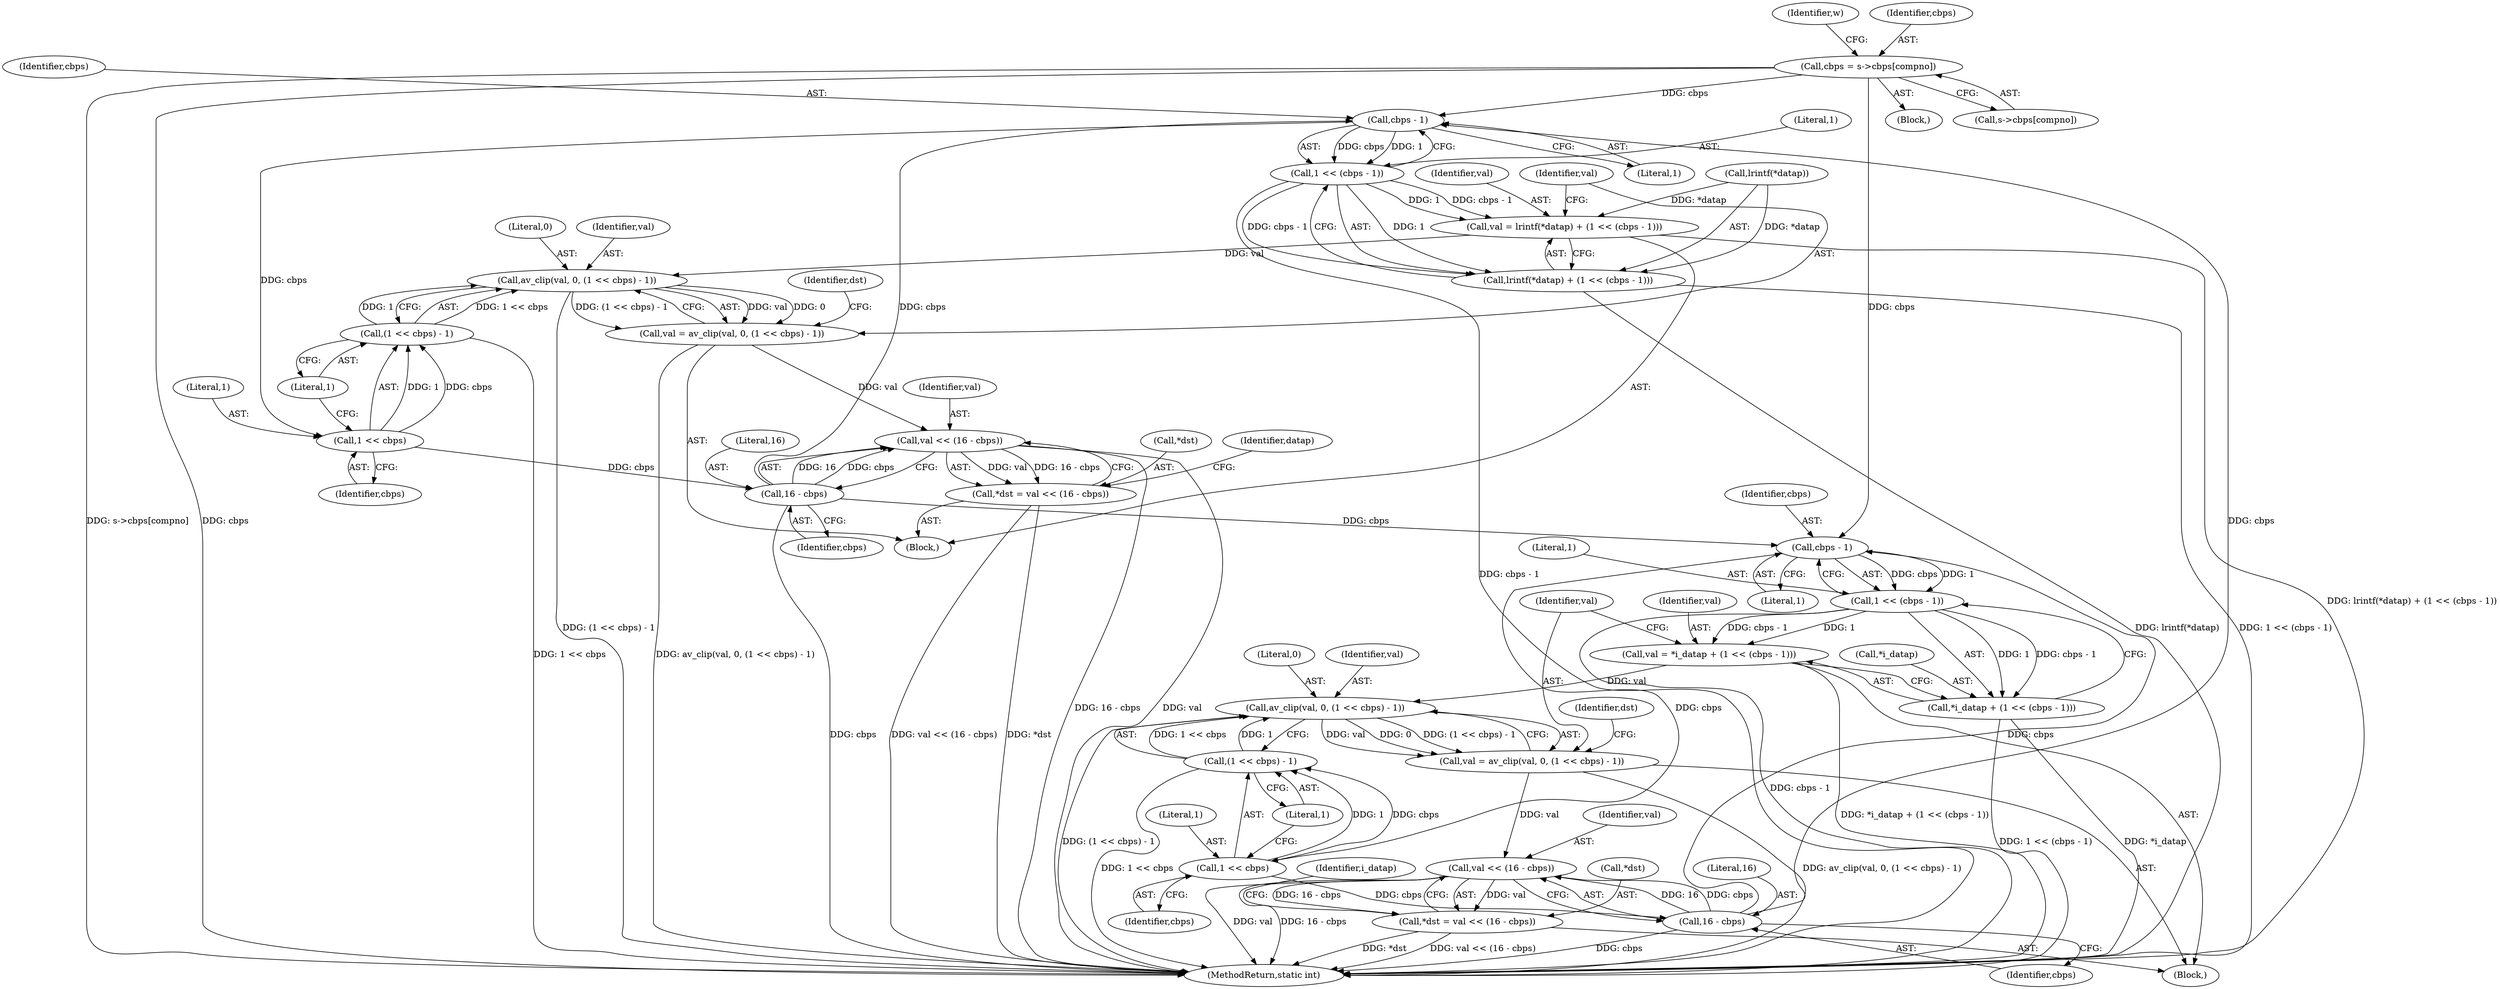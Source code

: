 digraph "0_FFmpeg_fe448cd28d674c3eff3072552eae366d0b659ce9@array" {
"1000827" [label="(Call,cbps = s->cbps[compno])"];
"1001029" [label="(Call,cbps - 1)"];
"1001027" [label="(Call,1 << (cbps - 1))"];
"1001021" [label="(Call,val = lrintf(*datap) + (1 << (cbps - 1)))"];
"1001034" [label="(Call,av_clip(val, 0, (1 << cbps) - 1))"];
"1001032" [label="(Call,val = av_clip(val, 0, (1 << cbps) - 1))"];
"1001045" [label="(Call,val << (16 - cbps))"];
"1001042" [label="(Call,*dst = val << (16 - cbps))"];
"1001023" [label="(Call,lrintf(*datap) + (1 << (cbps - 1)))"];
"1001038" [label="(Call,1 << cbps)"];
"1001037" [label="(Call,(1 << cbps) - 1)"];
"1001047" [label="(Call,16 - cbps)"];
"1001077" [label="(Call,cbps - 1)"];
"1001075" [label="(Call,1 << (cbps - 1))"];
"1001070" [label="(Call,val = *i_datap + (1 << (cbps - 1)))"];
"1001082" [label="(Call,av_clip(val, 0, (1 << cbps) - 1))"];
"1001080" [label="(Call,val = av_clip(val, 0, (1 << cbps) - 1))"];
"1001093" [label="(Call,val << (16 - cbps))"];
"1001090" [label="(Call,*dst = val << (16 - cbps))"];
"1001072" [label="(Call,*i_datap + (1 << (cbps - 1)))"];
"1001086" [label="(Call,1 << cbps)"];
"1001085" [label="(Call,(1 << cbps) - 1)"];
"1001095" [label="(Call,16 - cbps)"];
"1001037" [label="(Call,(1 << cbps) - 1)"];
"1001079" [label="(Literal,1)"];
"1001043" [label="(Call,*dst)"];
"1001093" [label="(Call,val << (16 - cbps))"];
"1001041" [label="(Literal,1)"];
"1000796" [label="(Block,)"];
"1001039" [label="(Literal,1)"];
"1001081" [label="(Identifier,val)"];
"1001082" [label="(Call,av_clip(val, 0, (1 << cbps) - 1))"];
"1001033" [label="(Identifier,val)"];
"1001092" [label="(Identifier,dst)"];
"1001073" [label="(Call,*i_datap)"];
"1001019" [label="(Block,)"];
"1001042" [label="(Call,*dst = val << (16 - cbps))"];
"1001044" [label="(Identifier,dst)"];
"1001028" [label="(Literal,1)"];
"1001051" [label="(Identifier,datap)"];
"1001084" [label="(Literal,0)"];
"1001088" [label="(Identifier,cbps)"];
"1001085" [label="(Call,(1 << cbps) - 1)"];
"1001094" [label="(Identifier,val)"];
"1001114" [label="(MethodReturn,static int)"];
"1001035" [label="(Identifier,val)"];
"1001038" [label="(Call,1 << cbps)"];
"1001077" [label="(Call,cbps - 1)"];
"1000829" [label="(Call,s->cbps[compno])"];
"1001080" [label="(Call,val = av_clip(val, 0, (1 << cbps) - 1))"];
"1001032" [label="(Call,val = av_clip(val, 0, (1 << cbps) - 1))"];
"1000836" [label="(Identifier,w)"];
"1001027" [label="(Call,1 << (cbps - 1))"];
"1001031" [label="(Literal,1)"];
"1000827" [label="(Call,cbps = s->cbps[compno])"];
"1001048" [label="(Literal,16)"];
"1001075" [label="(Call,1 << (cbps - 1))"];
"1001083" [label="(Identifier,val)"];
"1001030" [label="(Identifier,cbps)"];
"1001090" [label="(Call,*dst = val << (16 - cbps))"];
"1001096" [label="(Literal,16)"];
"1001040" [label="(Identifier,cbps)"];
"1001071" [label="(Identifier,val)"];
"1001078" [label="(Identifier,cbps)"];
"1001068" [label="(Block,)"];
"1000828" [label="(Identifier,cbps)"];
"1001034" [label="(Call,av_clip(val, 0, (1 << cbps) - 1))"];
"1001076" [label="(Literal,1)"];
"1001049" [label="(Identifier,cbps)"];
"1001029" [label="(Call,cbps - 1)"];
"1001099" [label="(Identifier,i_datap)"];
"1001036" [label="(Literal,0)"];
"1001023" [label="(Call,lrintf(*datap) + (1 << (cbps - 1)))"];
"1001022" [label="(Identifier,val)"];
"1001024" [label="(Call,lrintf(*datap))"];
"1001045" [label="(Call,val << (16 - cbps))"];
"1001087" [label="(Literal,1)"];
"1001046" [label="(Identifier,val)"];
"1001047" [label="(Call,16 - cbps)"];
"1001095" [label="(Call,16 - cbps)"];
"1001086" [label="(Call,1 << cbps)"];
"1001089" [label="(Literal,1)"];
"1001072" [label="(Call,*i_datap + (1 << (cbps - 1)))"];
"1001097" [label="(Identifier,cbps)"];
"1001070" [label="(Call,val = *i_datap + (1 << (cbps - 1)))"];
"1001021" [label="(Call,val = lrintf(*datap) + (1 << (cbps - 1)))"];
"1001091" [label="(Call,*dst)"];
"1000827" -> "1000796"  [label="AST: "];
"1000827" -> "1000829"  [label="CFG: "];
"1000828" -> "1000827"  [label="AST: "];
"1000829" -> "1000827"  [label="AST: "];
"1000836" -> "1000827"  [label="CFG: "];
"1000827" -> "1001114"  [label="DDG: s->cbps[compno]"];
"1000827" -> "1001114"  [label="DDG: cbps"];
"1000827" -> "1001029"  [label="DDG: cbps"];
"1000827" -> "1001077"  [label="DDG: cbps"];
"1001029" -> "1001027"  [label="AST: "];
"1001029" -> "1001031"  [label="CFG: "];
"1001030" -> "1001029"  [label="AST: "];
"1001031" -> "1001029"  [label="AST: "];
"1001027" -> "1001029"  [label="CFG: "];
"1001029" -> "1001027"  [label="DDG: cbps"];
"1001029" -> "1001027"  [label="DDG: 1"];
"1001047" -> "1001029"  [label="DDG: cbps"];
"1001095" -> "1001029"  [label="DDG: cbps"];
"1001029" -> "1001038"  [label="DDG: cbps"];
"1001027" -> "1001023"  [label="AST: "];
"1001028" -> "1001027"  [label="AST: "];
"1001023" -> "1001027"  [label="CFG: "];
"1001027" -> "1001114"  [label="DDG: cbps - 1"];
"1001027" -> "1001021"  [label="DDG: 1"];
"1001027" -> "1001021"  [label="DDG: cbps - 1"];
"1001027" -> "1001023"  [label="DDG: 1"];
"1001027" -> "1001023"  [label="DDG: cbps - 1"];
"1001021" -> "1001019"  [label="AST: "];
"1001021" -> "1001023"  [label="CFG: "];
"1001022" -> "1001021"  [label="AST: "];
"1001023" -> "1001021"  [label="AST: "];
"1001033" -> "1001021"  [label="CFG: "];
"1001021" -> "1001114"  [label="DDG: lrintf(*datap) + (1 << (cbps - 1))"];
"1001024" -> "1001021"  [label="DDG: *datap"];
"1001021" -> "1001034"  [label="DDG: val"];
"1001034" -> "1001032"  [label="AST: "];
"1001034" -> "1001037"  [label="CFG: "];
"1001035" -> "1001034"  [label="AST: "];
"1001036" -> "1001034"  [label="AST: "];
"1001037" -> "1001034"  [label="AST: "];
"1001032" -> "1001034"  [label="CFG: "];
"1001034" -> "1001114"  [label="DDG: (1 << cbps) - 1"];
"1001034" -> "1001032"  [label="DDG: val"];
"1001034" -> "1001032"  [label="DDG: 0"];
"1001034" -> "1001032"  [label="DDG: (1 << cbps) - 1"];
"1001037" -> "1001034"  [label="DDG: 1 << cbps"];
"1001037" -> "1001034"  [label="DDG: 1"];
"1001032" -> "1001019"  [label="AST: "];
"1001033" -> "1001032"  [label="AST: "];
"1001044" -> "1001032"  [label="CFG: "];
"1001032" -> "1001114"  [label="DDG: av_clip(val, 0, (1 << cbps) - 1)"];
"1001032" -> "1001045"  [label="DDG: val"];
"1001045" -> "1001042"  [label="AST: "];
"1001045" -> "1001047"  [label="CFG: "];
"1001046" -> "1001045"  [label="AST: "];
"1001047" -> "1001045"  [label="AST: "];
"1001042" -> "1001045"  [label="CFG: "];
"1001045" -> "1001114"  [label="DDG: 16 - cbps"];
"1001045" -> "1001114"  [label="DDG: val"];
"1001045" -> "1001042"  [label="DDG: val"];
"1001045" -> "1001042"  [label="DDG: 16 - cbps"];
"1001047" -> "1001045"  [label="DDG: 16"];
"1001047" -> "1001045"  [label="DDG: cbps"];
"1001042" -> "1001019"  [label="AST: "];
"1001043" -> "1001042"  [label="AST: "];
"1001051" -> "1001042"  [label="CFG: "];
"1001042" -> "1001114"  [label="DDG: val << (16 - cbps)"];
"1001042" -> "1001114"  [label="DDG: *dst"];
"1001024" -> "1001023"  [label="AST: "];
"1001023" -> "1001114"  [label="DDG: lrintf(*datap)"];
"1001023" -> "1001114"  [label="DDG: 1 << (cbps - 1)"];
"1001024" -> "1001023"  [label="DDG: *datap"];
"1001038" -> "1001037"  [label="AST: "];
"1001038" -> "1001040"  [label="CFG: "];
"1001039" -> "1001038"  [label="AST: "];
"1001040" -> "1001038"  [label="AST: "];
"1001041" -> "1001038"  [label="CFG: "];
"1001038" -> "1001037"  [label="DDG: 1"];
"1001038" -> "1001037"  [label="DDG: cbps"];
"1001038" -> "1001047"  [label="DDG: cbps"];
"1001037" -> "1001041"  [label="CFG: "];
"1001041" -> "1001037"  [label="AST: "];
"1001037" -> "1001114"  [label="DDG: 1 << cbps"];
"1001047" -> "1001049"  [label="CFG: "];
"1001048" -> "1001047"  [label="AST: "];
"1001049" -> "1001047"  [label="AST: "];
"1001047" -> "1001114"  [label="DDG: cbps"];
"1001047" -> "1001077"  [label="DDG: cbps"];
"1001077" -> "1001075"  [label="AST: "];
"1001077" -> "1001079"  [label="CFG: "];
"1001078" -> "1001077"  [label="AST: "];
"1001079" -> "1001077"  [label="AST: "];
"1001075" -> "1001077"  [label="CFG: "];
"1001077" -> "1001075"  [label="DDG: cbps"];
"1001077" -> "1001075"  [label="DDG: 1"];
"1001095" -> "1001077"  [label="DDG: cbps"];
"1001077" -> "1001086"  [label="DDG: cbps"];
"1001075" -> "1001072"  [label="AST: "];
"1001076" -> "1001075"  [label="AST: "];
"1001072" -> "1001075"  [label="CFG: "];
"1001075" -> "1001114"  [label="DDG: cbps - 1"];
"1001075" -> "1001070"  [label="DDG: 1"];
"1001075" -> "1001070"  [label="DDG: cbps - 1"];
"1001075" -> "1001072"  [label="DDG: 1"];
"1001075" -> "1001072"  [label="DDG: cbps - 1"];
"1001070" -> "1001068"  [label="AST: "];
"1001070" -> "1001072"  [label="CFG: "];
"1001071" -> "1001070"  [label="AST: "];
"1001072" -> "1001070"  [label="AST: "];
"1001081" -> "1001070"  [label="CFG: "];
"1001070" -> "1001114"  [label="DDG: *i_datap + (1 << (cbps - 1))"];
"1001070" -> "1001082"  [label="DDG: val"];
"1001082" -> "1001080"  [label="AST: "];
"1001082" -> "1001085"  [label="CFG: "];
"1001083" -> "1001082"  [label="AST: "];
"1001084" -> "1001082"  [label="AST: "];
"1001085" -> "1001082"  [label="AST: "];
"1001080" -> "1001082"  [label="CFG: "];
"1001082" -> "1001114"  [label="DDG: (1 << cbps) - 1"];
"1001082" -> "1001080"  [label="DDG: val"];
"1001082" -> "1001080"  [label="DDG: 0"];
"1001082" -> "1001080"  [label="DDG: (1 << cbps) - 1"];
"1001085" -> "1001082"  [label="DDG: 1 << cbps"];
"1001085" -> "1001082"  [label="DDG: 1"];
"1001080" -> "1001068"  [label="AST: "];
"1001081" -> "1001080"  [label="AST: "];
"1001092" -> "1001080"  [label="CFG: "];
"1001080" -> "1001114"  [label="DDG: av_clip(val, 0, (1 << cbps) - 1)"];
"1001080" -> "1001093"  [label="DDG: val"];
"1001093" -> "1001090"  [label="AST: "];
"1001093" -> "1001095"  [label="CFG: "];
"1001094" -> "1001093"  [label="AST: "];
"1001095" -> "1001093"  [label="AST: "];
"1001090" -> "1001093"  [label="CFG: "];
"1001093" -> "1001114"  [label="DDG: val"];
"1001093" -> "1001114"  [label="DDG: 16 - cbps"];
"1001093" -> "1001090"  [label="DDG: val"];
"1001093" -> "1001090"  [label="DDG: 16 - cbps"];
"1001095" -> "1001093"  [label="DDG: 16"];
"1001095" -> "1001093"  [label="DDG: cbps"];
"1001090" -> "1001068"  [label="AST: "];
"1001091" -> "1001090"  [label="AST: "];
"1001099" -> "1001090"  [label="CFG: "];
"1001090" -> "1001114"  [label="DDG: *dst"];
"1001090" -> "1001114"  [label="DDG: val << (16 - cbps)"];
"1001073" -> "1001072"  [label="AST: "];
"1001072" -> "1001114"  [label="DDG: 1 << (cbps - 1)"];
"1001072" -> "1001114"  [label="DDG: *i_datap"];
"1001086" -> "1001085"  [label="AST: "];
"1001086" -> "1001088"  [label="CFG: "];
"1001087" -> "1001086"  [label="AST: "];
"1001088" -> "1001086"  [label="AST: "];
"1001089" -> "1001086"  [label="CFG: "];
"1001086" -> "1001085"  [label="DDG: 1"];
"1001086" -> "1001085"  [label="DDG: cbps"];
"1001086" -> "1001095"  [label="DDG: cbps"];
"1001085" -> "1001089"  [label="CFG: "];
"1001089" -> "1001085"  [label="AST: "];
"1001085" -> "1001114"  [label="DDG: 1 << cbps"];
"1001095" -> "1001097"  [label="CFG: "];
"1001096" -> "1001095"  [label="AST: "];
"1001097" -> "1001095"  [label="AST: "];
"1001095" -> "1001114"  [label="DDG: cbps"];
}

